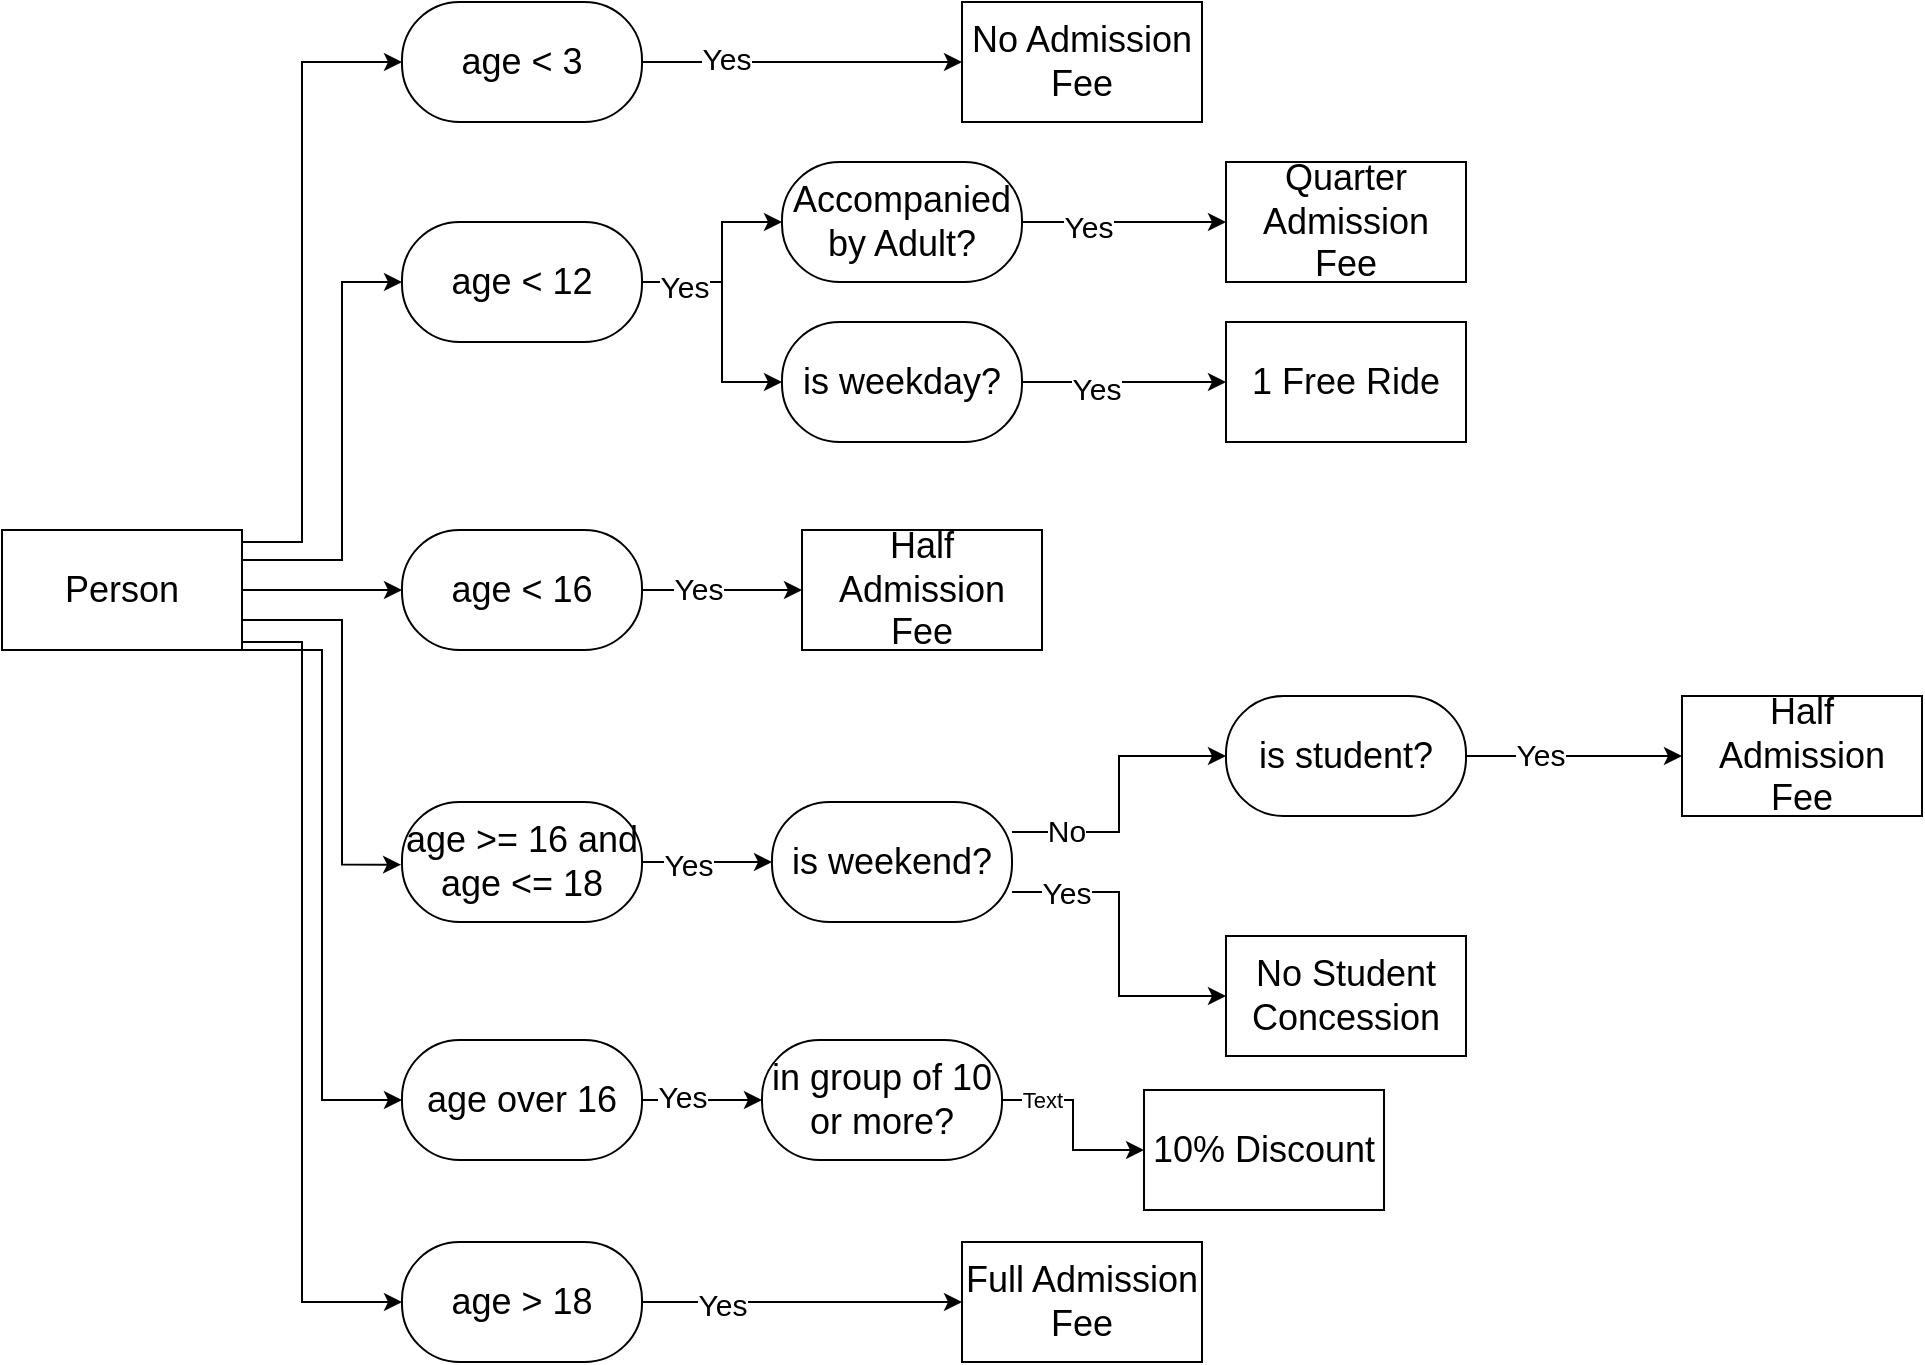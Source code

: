 <mxfile version="24.4.11" type="device">
  <diagram name="Page-1" id="qgAVH23V26UUPj7tpYNk">
    <mxGraphModel dx="456" dy="283" grid="1" gridSize="10" guides="1" tooltips="1" connect="1" arrows="1" fold="1" page="1" pageScale="1" pageWidth="1169" pageHeight="827" math="0" shadow="0">
      <root>
        <mxCell id="0" />
        <mxCell id="1" parent="0" />
        <mxCell id="QgSftCh5XIYS-amaaID1-12" style="edgeStyle=orthogonalEdgeStyle;rounded=0;orthogonalLoop=1;jettySize=auto;html=1;exitX=1;exitY=0.5;exitDx=0;exitDy=0;" edge="1" parent="1" source="QgSftCh5XIYS-amaaID1-2" target="QgSftCh5XIYS-amaaID1-6">
          <mxGeometry relative="1" as="geometry" />
        </mxCell>
        <mxCell id="QgSftCh5XIYS-amaaID1-13" style="edgeStyle=orthogonalEdgeStyle;rounded=0;orthogonalLoop=1;jettySize=auto;html=1;exitX=1;exitY=0.25;exitDx=0;exitDy=0;entryX=0;entryY=0.5;entryDx=0;entryDy=0;" edge="1" parent="1" source="QgSftCh5XIYS-amaaID1-2" target="QgSftCh5XIYS-amaaID1-5">
          <mxGeometry relative="1" as="geometry">
            <Array as="points">
              <mxPoint x="210" y="399" />
              <mxPoint x="210" y="260" />
            </Array>
          </mxGeometry>
        </mxCell>
        <mxCell id="QgSftCh5XIYS-amaaID1-14" style="edgeStyle=orthogonalEdgeStyle;rounded=0;orthogonalLoop=1;jettySize=auto;html=1;exitX=1;exitY=0.25;exitDx=0;exitDy=0;entryX=0;entryY=0.5;entryDx=0;entryDy=0;" edge="1" parent="1" source="QgSftCh5XIYS-amaaID1-2" target="QgSftCh5XIYS-amaaID1-7">
          <mxGeometry relative="1" as="geometry">
            <Array as="points">
              <mxPoint x="160" y="390" />
              <mxPoint x="190" y="390" />
              <mxPoint x="190" y="150" />
            </Array>
          </mxGeometry>
        </mxCell>
        <mxCell id="QgSftCh5XIYS-amaaID1-16" style="edgeStyle=orthogonalEdgeStyle;rounded=0;orthogonalLoop=1;jettySize=auto;html=1;exitX=1;exitY=0.75;exitDx=0;exitDy=0;entryX=0;entryY=0.5;entryDx=0;entryDy=0;" edge="1" parent="1" source="QgSftCh5XIYS-amaaID1-2" target="QgSftCh5XIYS-amaaID1-9">
          <mxGeometry relative="1" as="geometry">
            <Array as="points">
              <mxPoint x="160" y="440" />
              <mxPoint x="190" y="440" />
              <mxPoint x="190" y="770" />
            </Array>
          </mxGeometry>
        </mxCell>
        <mxCell id="QgSftCh5XIYS-amaaID1-69" style="edgeStyle=orthogonalEdgeStyle;rounded=0;orthogonalLoop=1;jettySize=auto;html=1;exitX=1;exitY=1;exitDx=0;exitDy=0;entryX=0;entryY=0.5;entryDx=0;entryDy=0;" edge="1" parent="1" source="QgSftCh5XIYS-amaaID1-2" target="QgSftCh5XIYS-amaaID1-68">
          <mxGeometry relative="1" as="geometry">
            <Array as="points">
              <mxPoint x="200" y="444" />
              <mxPoint x="200" y="669" />
            </Array>
          </mxGeometry>
        </mxCell>
        <mxCell id="QgSftCh5XIYS-amaaID1-2" value="Person" style="rounded=0;whiteSpace=wrap;html=1;fontSize=18;labelBackgroundColor=none;" vertex="1" parent="1">
          <mxGeometry x="40" y="384" width="120" height="60" as="geometry" />
        </mxCell>
        <mxCell id="QgSftCh5XIYS-amaaID1-29" style="edgeStyle=orthogonalEdgeStyle;rounded=0;orthogonalLoop=1;jettySize=auto;html=1;exitX=1;exitY=0.5;exitDx=0;exitDy=0;" edge="1" parent="1" source="QgSftCh5XIYS-amaaID1-3" target="QgSftCh5XIYS-amaaID1-21">
          <mxGeometry relative="1" as="geometry" />
        </mxCell>
        <mxCell id="QgSftCh5XIYS-amaaID1-53" value="&lt;font style=&quot;font-size: 15px;&quot;&gt;Yes&lt;/font&gt;" style="edgeLabel;html=1;align=center;verticalAlign=middle;resizable=0;points=[];" vertex="1" connectable="0" parent="QgSftCh5XIYS-amaaID1-29">
          <mxGeometry x="-0.27" y="-3" relative="1" as="geometry">
            <mxPoint as="offset" />
          </mxGeometry>
        </mxCell>
        <mxCell id="QgSftCh5XIYS-amaaID1-3" value="is weekday?" style="rounded=1;whiteSpace=wrap;html=1;arcSize=48;labelBackgroundColor=none;fontSize=18;" vertex="1" parent="1">
          <mxGeometry x="430" y="280" width="120" height="60" as="geometry" />
        </mxCell>
        <mxCell id="QgSftCh5XIYS-amaaID1-25" style="edgeStyle=orthogonalEdgeStyle;rounded=0;orthogonalLoop=1;jettySize=auto;html=1;exitX=1;exitY=0.5;exitDx=0;exitDy=0;entryX=0;entryY=0.5;entryDx=0;entryDy=0;" edge="1" parent="1" source="QgSftCh5XIYS-amaaID1-5" target="QgSftCh5XIYS-amaaID1-3">
          <mxGeometry relative="1" as="geometry">
            <Array as="points">
              <mxPoint x="400" y="260" />
              <mxPoint x="400" y="310" />
            </Array>
          </mxGeometry>
        </mxCell>
        <mxCell id="QgSftCh5XIYS-amaaID1-31" style="edgeStyle=orthogonalEdgeStyle;rounded=0;orthogonalLoop=1;jettySize=auto;html=1;exitX=1;exitY=0.5;exitDx=0;exitDy=0;entryX=0;entryY=0.5;entryDx=0;entryDy=0;" edge="1" parent="1" source="QgSftCh5XIYS-amaaID1-5" target="QgSftCh5XIYS-amaaID1-30">
          <mxGeometry relative="1" as="geometry">
            <Array as="points">
              <mxPoint x="400" y="260" />
              <mxPoint x="400" y="230" />
            </Array>
          </mxGeometry>
        </mxCell>
        <mxCell id="QgSftCh5XIYS-amaaID1-32" value="&lt;font style=&quot;font-size: 15px;&quot;&gt;Yes&lt;/font&gt;" style="edgeLabel;html=1;align=center;verticalAlign=middle;resizable=0;points=[];" vertex="1" connectable="0" parent="QgSftCh5XIYS-amaaID1-31">
          <mxGeometry x="-0.591" y="-2" relative="1" as="geometry">
            <mxPoint as="offset" />
          </mxGeometry>
        </mxCell>
        <mxCell id="QgSftCh5XIYS-amaaID1-5" value="age &amp;lt; 12" style="rounded=1;whiteSpace=wrap;html=1;arcSize=48;labelBackgroundColor=none;fontSize=18;" vertex="1" parent="1">
          <mxGeometry x="240" y="230" width="120" height="60" as="geometry" />
        </mxCell>
        <mxCell id="QgSftCh5XIYS-amaaID1-65" style="edgeStyle=orthogonalEdgeStyle;rounded=0;orthogonalLoop=1;jettySize=auto;html=1;exitX=1;exitY=0.5;exitDx=0;exitDy=0;" edge="1" parent="1" source="QgSftCh5XIYS-amaaID1-6" target="QgSftCh5XIYS-amaaID1-62">
          <mxGeometry relative="1" as="geometry" />
        </mxCell>
        <mxCell id="QgSftCh5XIYS-amaaID1-66" value="&lt;font style=&quot;font-size: 15px;&quot;&gt;Yes&lt;/font&gt;" style="edgeLabel;html=1;align=center;verticalAlign=middle;resizable=0;points=[];" vertex="1" connectable="0" parent="QgSftCh5XIYS-amaaID1-65">
          <mxGeometry x="-0.3" y="1" relative="1" as="geometry">
            <mxPoint as="offset" />
          </mxGeometry>
        </mxCell>
        <mxCell id="QgSftCh5XIYS-amaaID1-6" value="age &amp;lt; 16" style="rounded=1;whiteSpace=wrap;html=1;arcSize=48;labelBackgroundColor=none;fontSize=18;" vertex="1" parent="1">
          <mxGeometry x="240" y="384" width="120" height="60" as="geometry" />
        </mxCell>
        <mxCell id="QgSftCh5XIYS-amaaID1-17" style="edgeStyle=orthogonalEdgeStyle;rounded=0;orthogonalLoop=1;jettySize=auto;html=1;exitX=1;exitY=0.5;exitDx=0;exitDy=0;fontSize=18;" edge="1" parent="1" source="QgSftCh5XIYS-amaaID1-7" target="QgSftCh5XIYS-amaaID1-10">
          <mxGeometry relative="1" as="geometry" />
        </mxCell>
        <mxCell id="QgSftCh5XIYS-amaaID1-24" value="Yes" style="edgeLabel;html=1;align=center;verticalAlign=middle;resizable=0;points=[];" vertex="1" connectable="0" parent="QgSftCh5XIYS-amaaID1-17">
          <mxGeometry x="-0.498" y="2" relative="1" as="geometry">
            <mxPoint as="offset" />
          </mxGeometry>
        </mxCell>
        <mxCell id="QgSftCh5XIYS-amaaID1-27" value="&lt;font style=&quot;font-size: 15px;&quot;&gt;Yes&lt;/font&gt;" style="edgeLabel;html=1;align=center;verticalAlign=middle;resizable=0;points=[];" vertex="1" connectable="0" parent="QgSftCh5XIYS-amaaID1-17">
          <mxGeometry x="-0.483" y="2" relative="1" as="geometry">
            <mxPoint as="offset" />
          </mxGeometry>
        </mxCell>
        <mxCell id="QgSftCh5XIYS-amaaID1-7" value="age &amp;lt; 3" style="rounded=1;whiteSpace=wrap;html=1;arcSize=48;labelBackgroundColor=none;fontSize=18;" vertex="1" parent="1">
          <mxGeometry x="240" y="120" width="120" height="60" as="geometry" />
        </mxCell>
        <mxCell id="QgSftCh5XIYS-amaaID1-45" style="edgeStyle=orthogonalEdgeStyle;rounded=0;orthogonalLoop=1;jettySize=auto;html=1;exitX=1;exitY=0.5;exitDx=0;exitDy=0;entryX=0;entryY=0.5;entryDx=0;entryDy=0;" edge="1" parent="1" source="QgSftCh5XIYS-amaaID1-8" target="QgSftCh5XIYS-amaaID1-35">
          <mxGeometry relative="1" as="geometry" />
        </mxCell>
        <mxCell id="QgSftCh5XIYS-amaaID1-54" value="&lt;font style=&quot;font-size: 15px;&quot;&gt;Yes&lt;/font&gt;" style="edgeLabel;html=1;align=center;verticalAlign=middle;resizable=0;points=[];" vertex="1" connectable="0" parent="QgSftCh5XIYS-amaaID1-45">
          <mxGeometry x="-0.287" y="-1" relative="1" as="geometry">
            <mxPoint as="offset" />
          </mxGeometry>
        </mxCell>
        <mxCell id="QgSftCh5XIYS-amaaID1-8" value="age &amp;gt;= 16 and age &amp;lt;= 18" style="rounded=1;whiteSpace=wrap;html=1;arcSize=48;labelBackgroundColor=none;fontSize=18;" vertex="1" parent="1">
          <mxGeometry x="240" y="520" width="120" height="60" as="geometry" />
        </mxCell>
        <mxCell id="QgSftCh5XIYS-amaaID1-18" style="edgeStyle=orthogonalEdgeStyle;rounded=0;orthogonalLoop=1;jettySize=auto;html=1;exitX=1;exitY=0.5;exitDx=0;exitDy=0;" edge="1" parent="1" source="QgSftCh5XIYS-amaaID1-9" target="QgSftCh5XIYS-amaaID1-11">
          <mxGeometry relative="1" as="geometry" />
        </mxCell>
        <mxCell id="QgSftCh5XIYS-amaaID1-61" value="&lt;font style=&quot;font-size: 15px;&quot;&gt;Yes&lt;/font&gt;" style="edgeLabel;html=1;align=center;verticalAlign=middle;resizable=0;points=[];" vertex="1" connectable="0" parent="QgSftCh5XIYS-amaaID1-18">
          <mxGeometry x="-0.5" y="-1" relative="1" as="geometry">
            <mxPoint as="offset" />
          </mxGeometry>
        </mxCell>
        <mxCell id="QgSftCh5XIYS-amaaID1-9" value="age &amp;gt; 18" style="rounded=1;whiteSpace=wrap;html=1;arcSize=48;labelBackgroundColor=none;fontSize=18;" vertex="1" parent="1">
          <mxGeometry x="240" y="740" width="120" height="60" as="geometry" />
        </mxCell>
        <mxCell id="QgSftCh5XIYS-amaaID1-10" value="&lt;font style=&quot;font-size: 18px;&quot;&gt;No Admission Fee&lt;/font&gt;" style="rounded=0;whiteSpace=wrap;html=1;" vertex="1" parent="1">
          <mxGeometry x="520" y="120" width="120" height="60" as="geometry" />
        </mxCell>
        <mxCell id="QgSftCh5XIYS-amaaID1-11" value="&lt;font style=&quot;font-size: 18px;&quot;&gt;Full Admission Fee&lt;/font&gt;" style="rounded=0;whiteSpace=wrap;html=1;" vertex="1" parent="1">
          <mxGeometry x="520" y="740" width="120" height="60" as="geometry" />
        </mxCell>
        <mxCell id="QgSftCh5XIYS-amaaID1-15" style="edgeStyle=orthogonalEdgeStyle;rounded=0;orthogonalLoop=1;jettySize=auto;html=1;exitX=1;exitY=0.75;exitDx=0;exitDy=0;entryX=-0.004;entryY=0.522;entryDx=0;entryDy=0;entryPerimeter=0;" edge="1" parent="1" source="QgSftCh5XIYS-amaaID1-2" target="QgSftCh5XIYS-amaaID1-8">
          <mxGeometry relative="1" as="geometry">
            <Array as="points">
              <mxPoint x="210" y="429" />
              <mxPoint x="210" y="551" />
            </Array>
          </mxGeometry>
        </mxCell>
        <mxCell id="QgSftCh5XIYS-amaaID1-20" value="&lt;font style=&quot;font-size: 18px;&quot;&gt;Quarter Admission Fee&lt;/font&gt;" style="rounded=0;whiteSpace=wrap;html=1;" vertex="1" parent="1">
          <mxGeometry x="652" y="200" width="120" height="60" as="geometry" />
        </mxCell>
        <mxCell id="QgSftCh5XIYS-amaaID1-21" value="&lt;font style=&quot;font-size: 18px;&quot;&gt;1 Free Ride&lt;/font&gt;" style="rounded=0;whiteSpace=wrap;html=1;" vertex="1" parent="1">
          <mxGeometry x="652" y="280" width="120" height="60" as="geometry" />
        </mxCell>
        <mxCell id="QgSftCh5XIYS-amaaID1-33" style="edgeStyle=orthogonalEdgeStyle;rounded=0;orthogonalLoop=1;jettySize=auto;html=1;exitX=1;exitY=0.5;exitDx=0;exitDy=0;" edge="1" parent="1" source="QgSftCh5XIYS-amaaID1-30" target="QgSftCh5XIYS-amaaID1-20">
          <mxGeometry relative="1" as="geometry" />
        </mxCell>
        <mxCell id="QgSftCh5XIYS-amaaID1-52" value="&lt;font style=&quot;font-size: 15px;&quot;&gt;Yes&lt;/font&gt;" style="edgeLabel;html=1;align=center;verticalAlign=middle;resizable=0;points=[];" vertex="1" connectable="0" parent="QgSftCh5XIYS-amaaID1-33">
          <mxGeometry x="-0.362" y="-2" relative="1" as="geometry">
            <mxPoint as="offset" />
          </mxGeometry>
        </mxCell>
        <mxCell id="QgSftCh5XIYS-amaaID1-30" value="Accompanied by Adult?" style="rounded=1;whiteSpace=wrap;html=1;arcSize=48;labelBackgroundColor=none;fontSize=18;" vertex="1" parent="1">
          <mxGeometry x="430" y="200" width="120" height="60" as="geometry" />
        </mxCell>
        <mxCell id="QgSftCh5XIYS-amaaID1-50" style="edgeStyle=orthogonalEdgeStyle;rounded=0;orthogonalLoop=1;jettySize=auto;html=1;exitX=1;exitY=0.75;exitDx=0;exitDy=0;entryX=0;entryY=0.5;entryDx=0;entryDy=0;" edge="1" parent="1" source="QgSftCh5XIYS-amaaID1-35" target="QgSftCh5XIYS-amaaID1-40">
          <mxGeometry relative="1" as="geometry" />
        </mxCell>
        <mxCell id="QgSftCh5XIYS-amaaID1-58" value="&lt;font style=&quot;font-size: 15px;&quot;&gt;Yes&lt;/font&gt;" style="edgeLabel;html=1;align=center;verticalAlign=middle;resizable=0;points=[];" vertex="1" connectable="0" parent="QgSftCh5XIYS-amaaID1-50">
          <mxGeometry x="-0.663" relative="1" as="geometry">
            <mxPoint as="offset" />
          </mxGeometry>
        </mxCell>
        <mxCell id="QgSftCh5XIYS-amaaID1-51" style="edgeStyle=orthogonalEdgeStyle;rounded=0;orthogonalLoop=1;jettySize=auto;html=1;exitX=1;exitY=0.25;exitDx=0;exitDy=0;entryX=0;entryY=0.5;entryDx=0;entryDy=0;" edge="1" parent="1" source="QgSftCh5XIYS-amaaID1-35" target="QgSftCh5XIYS-amaaID1-46">
          <mxGeometry relative="1" as="geometry" />
        </mxCell>
        <mxCell id="QgSftCh5XIYS-amaaID1-59" value="&lt;font style=&quot;font-size: 15px;&quot;&gt;No&lt;/font&gt;" style="edgeLabel;html=1;align=center;verticalAlign=middle;resizable=0;points=[];" vertex="1" connectable="0" parent="QgSftCh5XIYS-amaaID1-51">
          <mxGeometry x="-0.631" y="1" relative="1" as="geometry">
            <mxPoint as="offset" />
          </mxGeometry>
        </mxCell>
        <mxCell id="QgSftCh5XIYS-amaaID1-35" value="is weekend?" style="rounded=1;whiteSpace=wrap;html=1;arcSize=48;labelBackgroundColor=none;fontSize=18;" vertex="1" parent="1">
          <mxGeometry x="425" y="520" width="120" height="60" as="geometry" />
        </mxCell>
        <mxCell id="QgSftCh5XIYS-amaaID1-40" value="&lt;font style=&quot;font-size: 18px;&quot;&gt;No Student Concession&lt;/font&gt;" style="rounded=0;whiteSpace=wrap;html=1;" vertex="1" parent="1">
          <mxGeometry x="652" y="587" width="120" height="60" as="geometry" />
        </mxCell>
        <mxCell id="QgSftCh5XIYS-amaaID1-42" value="&lt;font style=&quot;font-size: 18px;&quot;&gt;Half Admission Fee&lt;/font&gt;" style="rounded=0;whiteSpace=wrap;html=1;" vertex="1" parent="1">
          <mxGeometry x="880" y="467" width="120" height="60" as="geometry" />
        </mxCell>
        <mxCell id="QgSftCh5XIYS-amaaID1-48" style="edgeStyle=orthogonalEdgeStyle;rounded=0;orthogonalLoop=1;jettySize=auto;html=1;exitX=1;exitY=0.5;exitDx=0;exitDy=0;entryX=0;entryY=0.5;entryDx=0;entryDy=0;" edge="1" parent="1" source="QgSftCh5XIYS-amaaID1-46" target="QgSftCh5XIYS-amaaID1-42">
          <mxGeometry relative="1" as="geometry" />
        </mxCell>
        <mxCell id="QgSftCh5XIYS-amaaID1-60" value="&lt;font style=&quot;font-size: 15px;&quot;&gt;Yes&lt;/font&gt;" style="edgeLabel;html=1;align=center;verticalAlign=middle;resizable=0;points=[];" vertex="1" connectable="0" parent="QgSftCh5XIYS-amaaID1-48">
          <mxGeometry x="-0.317" y="1" relative="1" as="geometry">
            <mxPoint as="offset" />
          </mxGeometry>
        </mxCell>
        <mxCell id="QgSftCh5XIYS-amaaID1-46" value="is student&lt;span style=&quot;background-color: initial;&quot;&gt;?&lt;/span&gt;" style="rounded=1;whiteSpace=wrap;html=1;arcSize=48;labelBackgroundColor=none;fontSize=18;" vertex="1" parent="1">
          <mxGeometry x="652" y="467" width="120" height="60" as="geometry" />
        </mxCell>
        <mxCell id="QgSftCh5XIYS-amaaID1-62" value="&lt;font style=&quot;font-size: 18px;&quot;&gt;Half Admission Fee&lt;/font&gt;" style="rounded=0;whiteSpace=wrap;html=1;" vertex="1" parent="1">
          <mxGeometry x="440" y="384" width="120" height="60" as="geometry" />
        </mxCell>
        <mxCell id="QgSftCh5XIYS-amaaID1-71" style="edgeStyle=orthogonalEdgeStyle;rounded=0;orthogonalLoop=1;jettySize=auto;html=1;exitX=1;exitY=0.5;exitDx=0;exitDy=0;" edge="1" parent="1" source="QgSftCh5XIYS-amaaID1-63" target="QgSftCh5XIYS-amaaID1-64">
          <mxGeometry relative="1" as="geometry" />
        </mxCell>
        <mxCell id="QgSftCh5XIYS-amaaID1-74" value="Text" style="edgeLabel;html=1;align=center;verticalAlign=middle;resizable=0;points=[];" vertex="1" connectable="0" parent="QgSftCh5XIYS-amaaID1-71">
          <mxGeometry x="-0.592" relative="1" as="geometry">
            <mxPoint as="offset" />
          </mxGeometry>
        </mxCell>
        <mxCell id="QgSftCh5XIYS-amaaID1-63" value="in group of 10 or more?" style="rounded=1;whiteSpace=wrap;html=1;arcSize=48;labelBackgroundColor=none;fontSize=18;" vertex="1" parent="1">
          <mxGeometry x="420" y="639" width="120" height="60" as="geometry" />
        </mxCell>
        <mxCell id="QgSftCh5XIYS-amaaID1-64" value="&lt;font style=&quot;font-size: 18px;&quot;&gt;10% Discount&lt;/font&gt;" style="rounded=0;whiteSpace=wrap;html=1;" vertex="1" parent="1">
          <mxGeometry x="611" y="664" width="120" height="60" as="geometry" />
        </mxCell>
        <mxCell id="QgSftCh5XIYS-amaaID1-70" style="edgeStyle=orthogonalEdgeStyle;rounded=0;orthogonalLoop=1;jettySize=auto;html=1;exitX=1;exitY=0.5;exitDx=0;exitDy=0;entryX=0;entryY=0.5;entryDx=0;entryDy=0;" edge="1" parent="1" source="QgSftCh5XIYS-amaaID1-68" target="QgSftCh5XIYS-amaaID1-63">
          <mxGeometry relative="1" as="geometry" />
        </mxCell>
        <mxCell id="QgSftCh5XIYS-amaaID1-72" value="&lt;font style=&quot;font-size: 15px;&quot;&gt;Yes&lt;/font&gt;" style="edgeLabel;html=1;align=center;verticalAlign=middle;resizable=0;points=[];" vertex="1" connectable="0" parent="QgSftCh5XIYS-amaaID1-70">
          <mxGeometry x="-0.333" y="2" relative="1" as="geometry">
            <mxPoint as="offset" />
          </mxGeometry>
        </mxCell>
        <mxCell id="QgSftCh5XIYS-amaaID1-68" value="age over 16" style="rounded=1;whiteSpace=wrap;html=1;arcSize=48;labelBackgroundColor=none;fontSize=18;" vertex="1" parent="1">
          <mxGeometry x="240" y="639" width="120" height="60" as="geometry" />
        </mxCell>
      </root>
    </mxGraphModel>
  </diagram>
</mxfile>
